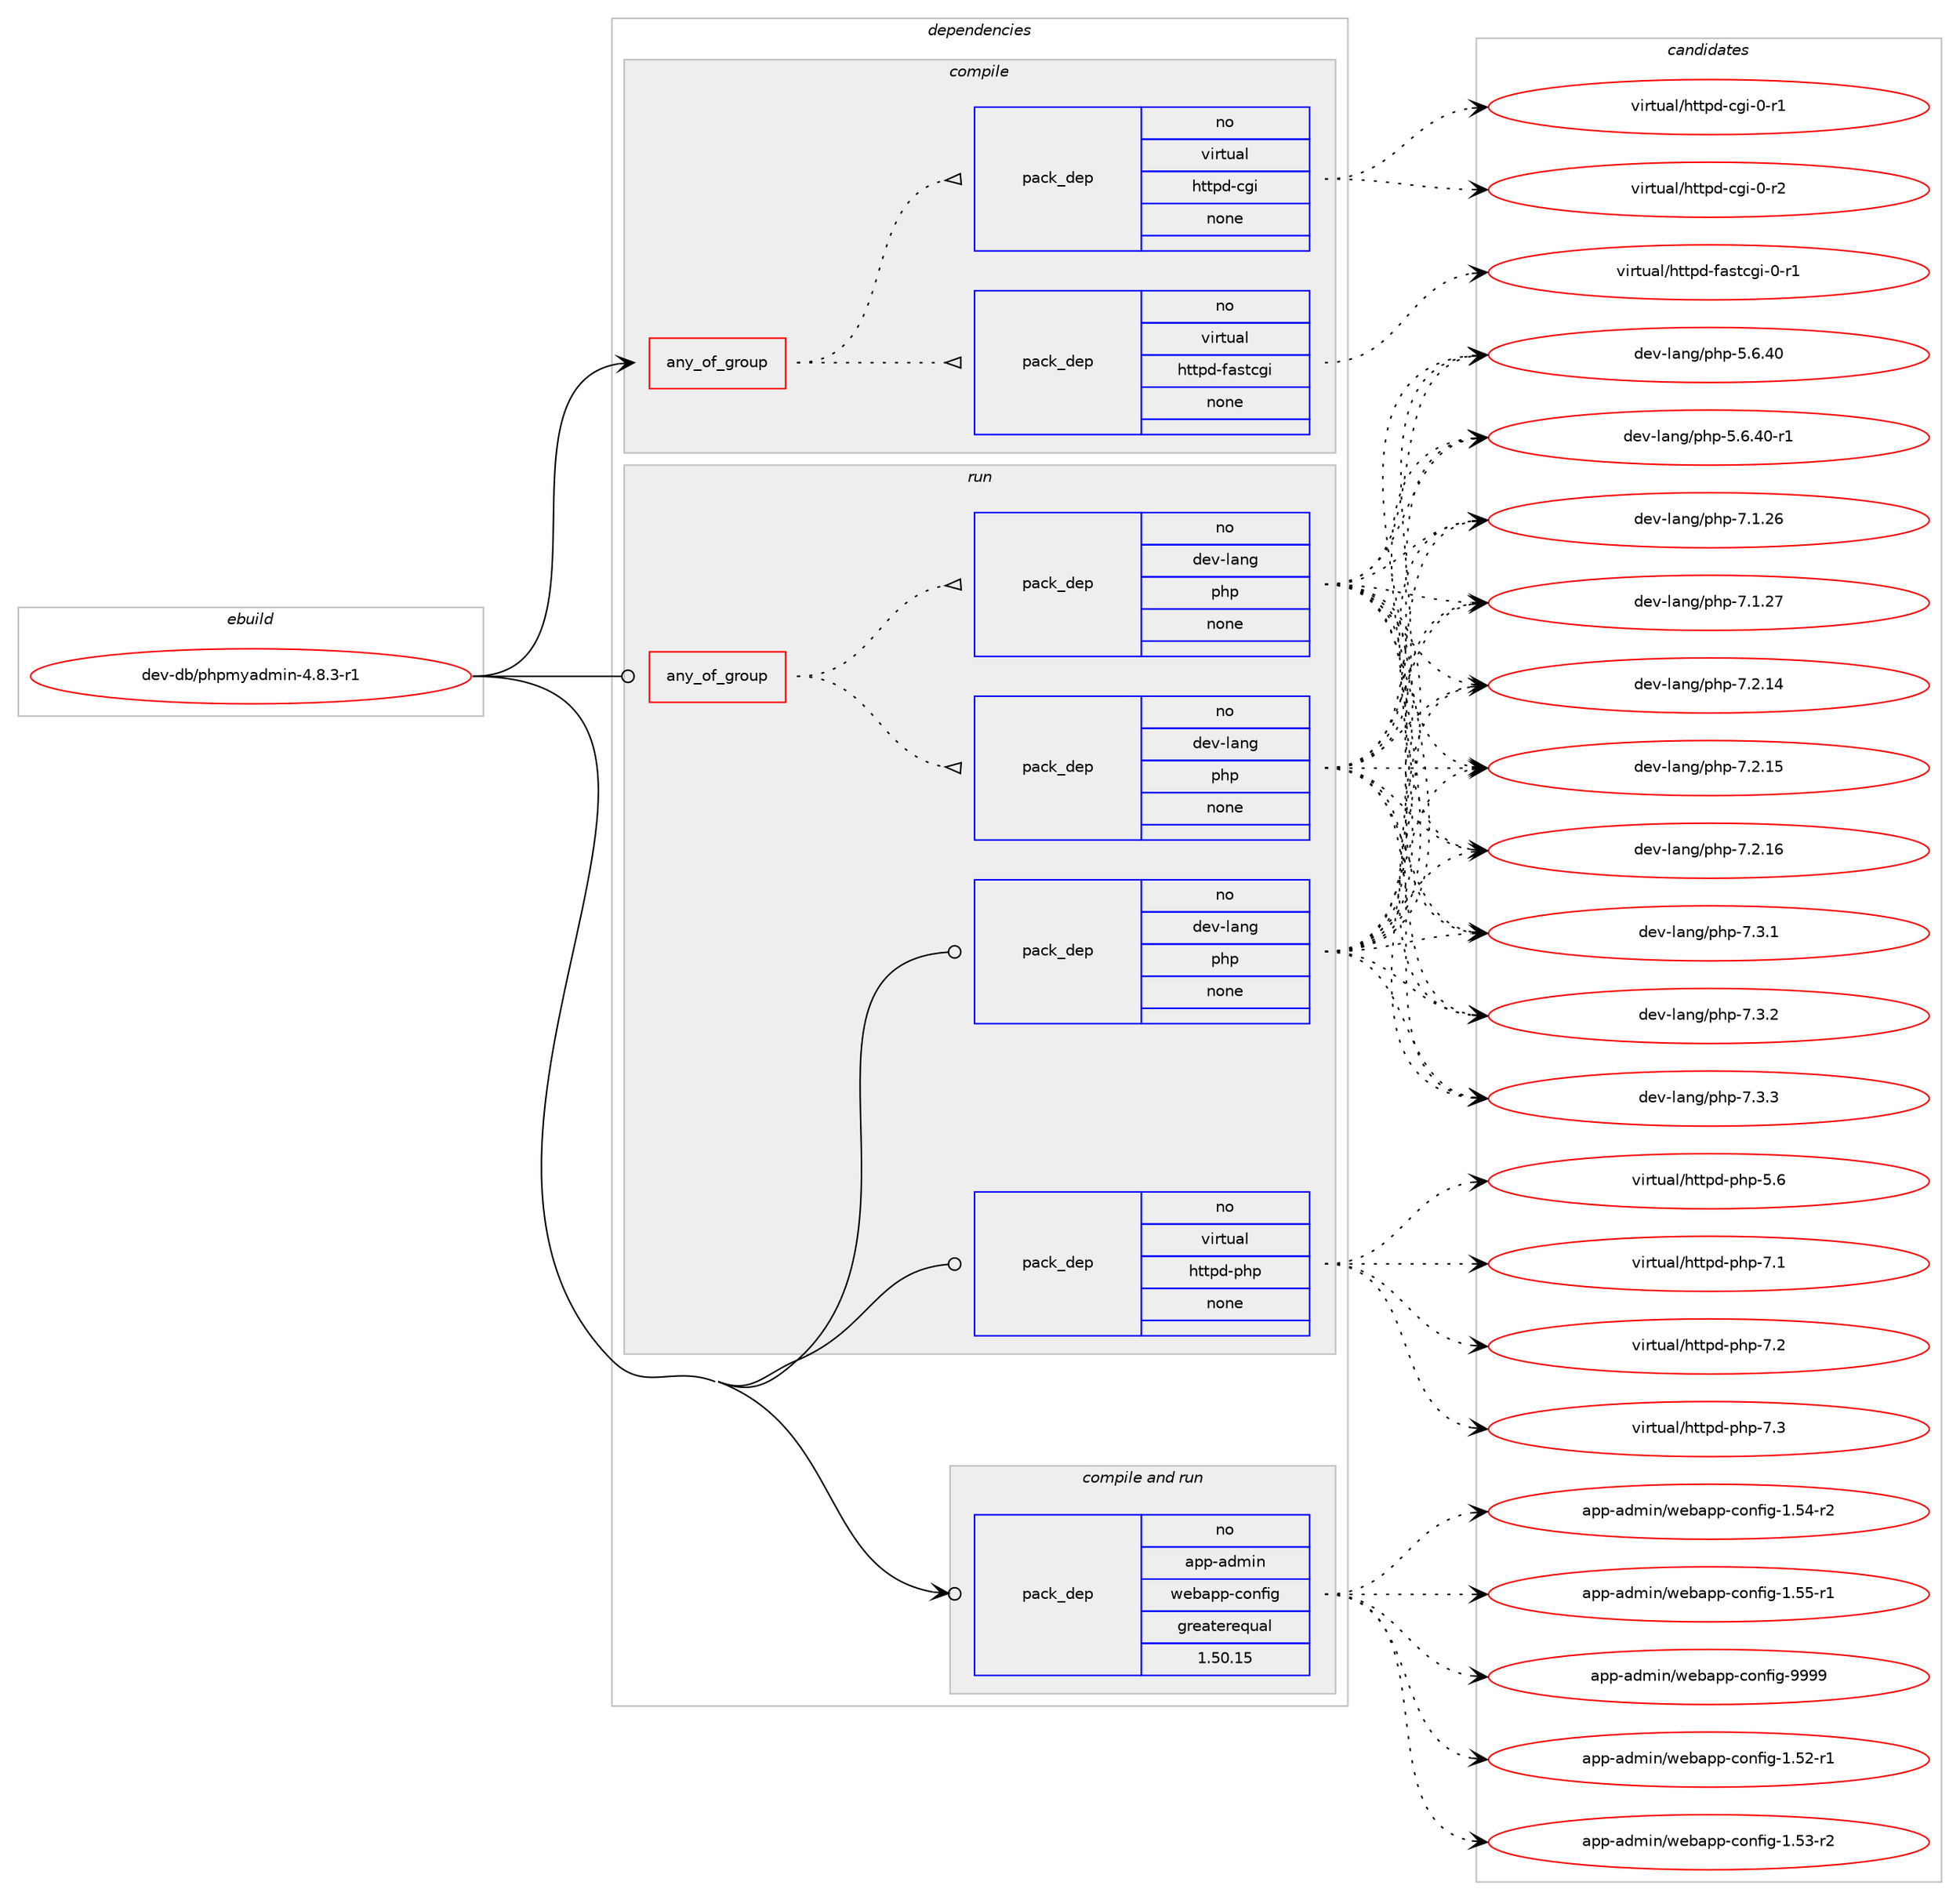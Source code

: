 digraph prolog {

# *************
# Graph options
# *************

newrank=true;
concentrate=true;
compound=true;
graph [rankdir=LR,fontname=Helvetica,fontsize=10,ranksep=1.5];#, ranksep=2.5, nodesep=0.2];
edge  [arrowhead=vee];
node  [fontname=Helvetica,fontsize=10];

# **********
# The ebuild
# **********

subgraph cluster_leftcol {
color=gray;
rank=same;
label=<<i>ebuild</i>>;
id [label="dev-db/phpmyadmin-4.8.3-r1", color=red, width=4, href="../dev-db/phpmyadmin-4.8.3-r1.svg"];
}

# ****************
# The dependencies
# ****************

subgraph cluster_midcol {
color=gray;
label=<<i>dependencies</i>>;
subgraph cluster_compile {
fillcolor="#eeeeee";
style=filled;
label=<<i>compile</i>>;
subgraph any20407 {
dependency1321694 [label=<<TABLE BORDER="0" CELLBORDER="1" CELLSPACING="0" CELLPADDING="4"><TR><TD CELLPADDING="10">any_of_group</TD></TR></TABLE>>, shape=none, color=red];subgraph pack943120 {
dependency1321695 [label=<<TABLE BORDER="0" CELLBORDER="1" CELLSPACING="0" CELLPADDING="4" WIDTH="220"><TR><TD ROWSPAN="6" CELLPADDING="30">pack_dep</TD></TR><TR><TD WIDTH="110">no</TD></TR><TR><TD>virtual</TD></TR><TR><TD>httpd-cgi</TD></TR><TR><TD>none</TD></TR><TR><TD></TD></TR></TABLE>>, shape=none, color=blue];
}
dependency1321694:e -> dependency1321695:w [weight=20,style="dotted",arrowhead="oinv"];
subgraph pack943121 {
dependency1321696 [label=<<TABLE BORDER="0" CELLBORDER="1" CELLSPACING="0" CELLPADDING="4" WIDTH="220"><TR><TD ROWSPAN="6" CELLPADDING="30">pack_dep</TD></TR><TR><TD WIDTH="110">no</TD></TR><TR><TD>virtual</TD></TR><TR><TD>httpd-fastcgi</TD></TR><TR><TD>none</TD></TR><TR><TD></TD></TR></TABLE>>, shape=none, color=blue];
}
dependency1321694:e -> dependency1321696:w [weight=20,style="dotted",arrowhead="oinv"];
}
id:e -> dependency1321694:w [weight=20,style="solid",arrowhead="vee"];
}
subgraph cluster_compileandrun {
fillcolor="#eeeeee";
style=filled;
label=<<i>compile and run</i>>;
subgraph pack943122 {
dependency1321697 [label=<<TABLE BORDER="0" CELLBORDER="1" CELLSPACING="0" CELLPADDING="4" WIDTH="220"><TR><TD ROWSPAN="6" CELLPADDING="30">pack_dep</TD></TR><TR><TD WIDTH="110">no</TD></TR><TR><TD>app-admin</TD></TR><TR><TD>webapp-config</TD></TR><TR><TD>greaterequal</TD></TR><TR><TD>1.50.15</TD></TR></TABLE>>, shape=none, color=blue];
}
id:e -> dependency1321697:w [weight=20,style="solid",arrowhead="odotvee"];
}
subgraph cluster_run {
fillcolor="#eeeeee";
style=filled;
label=<<i>run</i>>;
subgraph any20408 {
dependency1321698 [label=<<TABLE BORDER="0" CELLBORDER="1" CELLSPACING="0" CELLPADDING="4"><TR><TD CELLPADDING="10">any_of_group</TD></TR></TABLE>>, shape=none, color=red];subgraph pack943123 {
dependency1321699 [label=<<TABLE BORDER="0" CELLBORDER="1" CELLSPACING="0" CELLPADDING="4" WIDTH="220"><TR><TD ROWSPAN="6" CELLPADDING="30">pack_dep</TD></TR><TR><TD WIDTH="110">no</TD></TR><TR><TD>dev-lang</TD></TR><TR><TD>php</TD></TR><TR><TD>none</TD></TR><TR><TD></TD></TR></TABLE>>, shape=none, color=blue];
}
dependency1321698:e -> dependency1321699:w [weight=20,style="dotted",arrowhead="oinv"];
subgraph pack943124 {
dependency1321700 [label=<<TABLE BORDER="0" CELLBORDER="1" CELLSPACING="0" CELLPADDING="4" WIDTH="220"><TR><TD ROWSPAN="6" CELLPADDING="30">pack_dep</TD></TR><TR><TD WIDTH="110">no</TD></TR><TR><TD>dev-lang</TD></TR><TR><TD>php</TD></TR><TR><TD>none</TD></TR><TR><TD></TD></TR></TABLE>>, shape=none, color=blue];
}
dependency1321698:e -> dependency1321700:w [weight=20,style="dotted",arrowhead="oinv"];
}
id:e -> dependency1321698:w [weight=20,style="solid",arrowhead="odot"];
subgraph pack943125 {
dependency1321701 [label=<<TABLE BORDER="0" CELLBORDER="1" CELLSPACING="0" CELLPADDING="4" WIDTH="220"><TR><TD ROWSPAN="6" CELLPADDING="30">pack_dep</TD></TR><TR><TD WIDTH="110">no</TD></TR><TR><TD>dev-lang</TD></TR><TR><TD>php</TD></TR><TR><TD>none</TD></TR><TR><TD></TD></TR></TABLE>>, shape=none, color=blue];
}
id:e -> dependency1321701:w [weight=20,style="solid",arrowhead="odot"];
subgraph pack943126 {
dependency1321702 [label=<<TABLE BORDER="0" CELLBORDER="1" CELLSPACING="0" CELLPADDING="4" WIDTH="220"><TR><TD ROWSPAN="6" CELLPADDING="30">pack_dep</TD></TR><TR><TD WIDTH="110">no</TD></TR><TR><TD>virtual</TD></TR><TR><TD>httpd-php</TD></TR><TR><TD>none</TD></TR><TR><TD></TD></TR></TABLE>>, shape=none, color=blue];
}
id:e -> dependency1321702:w [weight=20,style="solid",arrowhead="odot"];
}
}

# **************
# The candidates
# **************

subgraph cluster_choices {
rank=same;
color=gray;
label=<<i>candidates</i>>;

subgraph choice943120 {
color=black;
nodesep=1;
choice1181051141161179710847104116116112100459910310545484511449 [label="virtual/httpd-cgi-0-r1", color=red, width=4,href="../virtual/httpd-cgi-0-r1.svg"];
choice1181051141161179710847104116116112100459910310545484511450 [label="virtual/httpd-cgi-0-r2", color=red, width=4,href="../virtual/httpd-cgi-0-r2.svg"];
dependency1321695:e -> choice1181051141161179710847104116116112100459910310545484511449:w [style=dotted,weight="100"];
dependency1321695:e -> choice1181051141161179710847104116116112100459910310545484511450:w [style=dotted,weight="100"];
}
subgraph choice943121 {
color=black;
nodesep=1;
choice118105114116117971084710411611611210045102971151169910310545484511449 [label="virtual/httpd-fastcgi-0-r1", color=red, width=4,href="../virtual/httpd-fastcgi-0-r1.svg"];
dependency1321696:e -> choice118105114116117971084710411611611210045102971151169910310545484511449:w [style=dotted,weight="100"];
}
subgraph choice943122 {
color=black;
nodesep=1;
choice971121124597100109105110471191019897112112459911111010210510345494653504511449 [label="app-admin/webapp-config-1.52-r1", color=red, width=4,href="../app-admin/webapp-config-1.52-r1.svg"];
choice971121124597100109105110471191019897112112459911111010210510345494653514511450 [label="app-admin/webapp-config-1.53-r2", color=red, width=4,href="../app-admin/webapp-config-1.53-r2.svg"];
choice971121124597100109105110471191019897112112459911111010210510345494653524511450 [label="app-admin/webapp-config-1.54-r2", color=red, width=4,href="../app-admin/webapp-config-1.54-r2.svg"];
choice971121124597100109105110471191019897112112459911111010210510345494653534511449 [label="app-admin/webapp-config-1.55-r1", color=red, width=4,href="../app-admin/webapp-config-1.55-r1.svg"];
choice97112112459710010910511047119101989711211245991111101021051034557575757 [label="app-admin/webapp-config-9999", color=red, width=4,href="../app-admin/webapp-config-9999.svg"];
dependency1321697:e -> choice971121124597100109105110471191019897112112459911111010210510345494653504511449:w [style=dotted,weight="100"];
dependency1321697:e -> choice971121124597100109105110471191019897112112459911111010210510345494653514511450:w [style=dotted,weight="100"];
dependency1321697:e -> choice971121124597100109105110471191019897112112459911111010210510345494653524511450:w [style=dotted,weight="100"];
dependency1321697:e -> choice971121124597100109105110471191019897112112459911111010210510345494653534511449:w [style=dotted,weight="100"];
dependency1321697:e -> choice97112112459710010910511047119101989711211245991111101021051034557575757:w [style=dotted,weight="100"];
}
subgraph choice943123 {
color=black;
nodesep=1;
choice10010111845108971101034711210411245534654465248 [label="dev-lang/php-5.6.40", color=red, width=4,href="../dev-lang/php-5.6.40.svg"];
choice100101118451089711010347112104112455346544652484511449 [label="dev-lang/php-5.6.40-r1", color=red, width=4,href="../dev-lang/php-5.6.40-r1.svg"];
choice10010111845108971101034711210411245554649465054 [label="dev-lang/php-7.1.26", color=red, width=4,href="../dev-lang/php-7.1.26.svg"];
choice10010111845108971101034711210411245554649465055 [label="dev-lang/php-7.1.27", color=red, width=4,href="../dev-lang/php-7.1.27.svg"];
choice10010111845108971101034711210411245554650464952 [label="dev-lang/php-7.2.14", color=red, width=4,href="../dev-lang/php-7.2.14.svg"];
choice10010111845108971101034711210411245554650464953 [label="dev-lang/php-7.2.15", color=red, width=4,href="../dev-lang/php-7.2.15.svg"];
choice10010111845108971101034711210411245554650464954 [label="dev-lang/php-7.2.16", color=red, width=4,href="../dev-lang/php-7.2.16.svg"];
choice100101118451089711010347112104112455546514649 [label="dev-lang/php-7.3.1", color=red, width=4,href="../dev-lang/php-7.3.1.svg"];
choice100101118451089711010347112104112455546514650 [label="dev-lang/php-7.3.2", color=red, width=4,href="../dev-lang/php-7.3.2.svg"];
choice100101118451089711010347112104112455546514651 [label="dev-lang/php-7.3.3", color=red, width=4,href="../dev-lang/php-7.3.3.svg"];
dependency1321699:e -> choice10010111845108971101034711210411245534654465248:w [style=dotted,weight="100"];
dependency1321699:e -> choice100101118451089711010347112104112455346544652484511449:w [style=dotted,weight="100"];
dependency1321699:e -> choice10010111845108971101034711210411245554649465054:w [style=dotted,weight="100"];
dependency1321699:e -> choice10010111845108971101034711210411245554649465055:w [style=dotted,weight="100"];
dependency1321699:e -> choice10010111845108971101034711210411245554650464952:w [style=dotted,weight="100"];
dependency1321699:e -> choice10010111845108971101034711210411245554650464953:w [style=dotted,weight="100"];
dependency1321699:e -> choice10010111845108971101034711210411245554650464954:w [style=dotted,weight="100"];
dependency1321699:e -> choice100101118451089711010347112104112455546514649:w [style=dotted,weight="100"];
dependency1321699:e -> choice100101118451089711010347112104112455546514650:w [style=dotted,weight="100"];
dependency1321699:e -> choice100101118451089711010347112104112455546514651:w [style=dotted,weight="100"];
}
subgraph choice943124 {
color=black;
nodesep=1;
choice10010111845108971101034711210411245534654465248 [label="dev-lang/php-5.6.40", color=red, width=4,href="../dev-lang/php-5.6.40.svg"];
choice100101118451089711010347112104112455346544652484511449 [label="dev-lang/php-5.6.40-r1", color=red, width=4,href="../dev-lang/php-5.6.40-r1.svg"];
choice10010111845108971101034711210411245554649465054 [label="dev-lang/php-7.1.26", color=red, width=4,href="../dev-lang/php-7.1.26.svg"];
choice10010111845108971101034711210411245554649465055 [label="dev-lang/php-7.1.27", color=red, width=4,href="../dev-lang/php-7.1.27.svg"];
choice10010111845108971101034711210411245554650464952 [label="dev-lang/php-7.2.14", color=red, width=4,href="../dev-lang/php-7.2.14.svg"];
choice10010111845108971101034711210411245554650464953 [label="dev-lang/php-7.2.15", color=red, width=4,href="../dev-lang/php-7.2.15.svg"];
choice10010111845108971101034711210411245554650464954 [label="dev-lang/php-7.2.16", color=red, width=4,href="../dev-lang/php-7.2.16.svg"];
choice100101118451089711010347112104112455546514649 [label="dev-lang/php-7.3.1", color=red, width=4,href="../dev-lang/php-7.3.1.svg"];
choice100101118451089711010347112104112455546514650 [label="dev-lang/php-7.3.2", color=red, width=4,href="../dev-lang/php-7.3.2.svg"];
choice100101118451089711010347112104112455546514651 [label="dev-lang/php-7.3.3", color=red, width=4,href="../dev-lang/php-7.3.3.svg"];
dependency1321700:e -> choice10010111845108971101034711210411245534654465248:w [style=dotted,weight="100"];
dependency1321700:e -> choice100101118451089711010347112104112455346544652484511449:w [style=dotted,weight="100"];
dependency1321700:e -> choice10010111845108971101034711210411245554649465054:w [style=dotted,weight="100"];
dependency1321700:e -> choice10010111845108971101034711210411245554649465055:w [style=dotted,weight="100"];
dependency1321700:e -> choice10010111845108971101034711210411245554650464952:w [style=dotted,weight="100"];
dependency1321700:e -> choice10010111845108971101034711210411245554650464953:w [style=dotted,weight="100"];
dependency1321700:e -> choice10010111845108971101034711210411245554650464954:w [style=dotted,weight="100"];
dependency1321700:e -> choice100101118451089711010347112104112455546514649:w [style=dotted,weight="100"];
dependency1321700:e -> choice100101118451089711010347112104112455546514650:w [style=dotted,weight="100"];
dependency1321700:e -> choice100101118451089711010347112104112455546514651:w [style=dotted,weight="100"];
}
subgraph choice943125 {
color=black;
nodesep=1;
choice10010111845108971101034711210411245534654465248 [label="dev-lang/php-5.6.40", color=red, width=4,href="../dev-lang/php-5.6.40.svg"];
choice100101118451089711010347112104112455346544652484511449 [label="dev-lang/php-5.6.40-r1", color=red, width=4,href="../dev-lang/php-5.6.40-r1.svg"];
choice10010111845108971101034711210411245554649465054 [label="dev-lang/php-7.1.26", color=red, width=4,href="../dev-lang/php-7.1.26.svg"];
choice10010111845108971101034711210411245554649465055 [label="dev-lang/php-7.1.27", color=red, width=4,href="../dev-lang/php-7.1.27.svg"];
choice10010111845108971101034711210411245554650464952 [label="dev-lang/php-7.2.14", color=red, width=4,href="../dev-lang/php-7.2.14.svg"];
choice10010111845108971101034711210411245554650464953 [label="dev-lang/php-7.2.15", color=red, width=4,href="../dev-lang/php-7.2.15.svg"];
choice10010111845108971101034711210411245554650464954 [label="dev-lang/php-7.2.16", color=red, width=4,href="../dev-lang/php-7.2.16.svg"];
choice100101118451089711010347112104112455546514649 [label="dev-lang/php-7.3.1", color=red, width=4,href="../dev-lang/php-7.3.1.svg"];
choice100101118451089711010347112104112455546514650 [label="dev-lang/php-7.3.2", color=red, width=4,href="../dev-lang/php-7.3.2.svg"];
choice100101118451089711010347112104112455546514651 [label="dev-lang/php-7.3.3", color=red, width=4,href="../dev-lang/php-7.3.3.svg"];
dependency1321701:e -> choice10010111845108971101034711210411245534654465248:w [style=dotted,weight="100"];
dependency1321701:e -> choice100101118451089711010347112104112455346544652484511449:w [style=dotted,weight="100"];
dependency1321701:e -> choice10010111845108971101034711210411245554649465054:w [style=dotted,weight="100"];
dependency1321701:e -> choice10010111845108971101034711210411245554649465055:w [style=dotted,weight="100"];
dependency1321701:e -> choice10010111845108971101034711210411245554650464952:w [style=dotted,weight="100"];
dependency1321701:e -> choice10010111845108971101034711210411245554650464953:w [style=dotted,weight="100"];
dependency1321701:e -> choice10010111845108971101034711210411245554650464954:w [style=dotted,weight="100"];
dependency1321701:e -> choice100101118451089711010347112104112455546514649:w [style=dotted,weight="100"];
dependency1321701:e -> choice100101118451089711010347112104112455546514650:w [style=dotted,weight="100"];
dependency1321701:e -> choice100101118451089711010347112104112455546514651:w [style=dotted,weight="100"];
}
subgraph choice943126 {
color=black;
nodesep=1;
choice11810511411611797108471041161161121004511210411245534654 [label="virtual/httpd-php-5.6", color=red, width=4,href="../virtual/httpd-php-5.6.svg"];
choice11810511411611797108471041161161121004511210411245554649 [label="virtual/httpd-php-7.1", color=red, width=4,href="../virtual/httpd-php-7.1.svg"];
choice11810511411611797108471041161161121004511210411245554650 [label="virtual/httpd-php-7.2", color=red, width=4,href="../virtual/httpd-php-7.2.svg"];
choice11810511411611797108471041161161121004511210411245554651 [label="virtual/httpd-php-7.3", color=red, width=4,href="../virtual/httpd-php-7.3.svg"];
dependency1321702:e -> choice11810511411611797108471041161161121004511210411245534654:w [style=dotted,weight="100"];
dependency1321702:e -> choice11810511411611797108471041161161121004511210411245554649:w [style=dotted,weight="100"];
dependency1321702:e -> choice11810511411611797108471041161161121004511210411245554650:w [style=dotted,weight="100"];
dependency1321702:e -> choice11810511411611797108471041161161121004511210411245554651:w [style=dotted,weight="100"];
}
}

}
